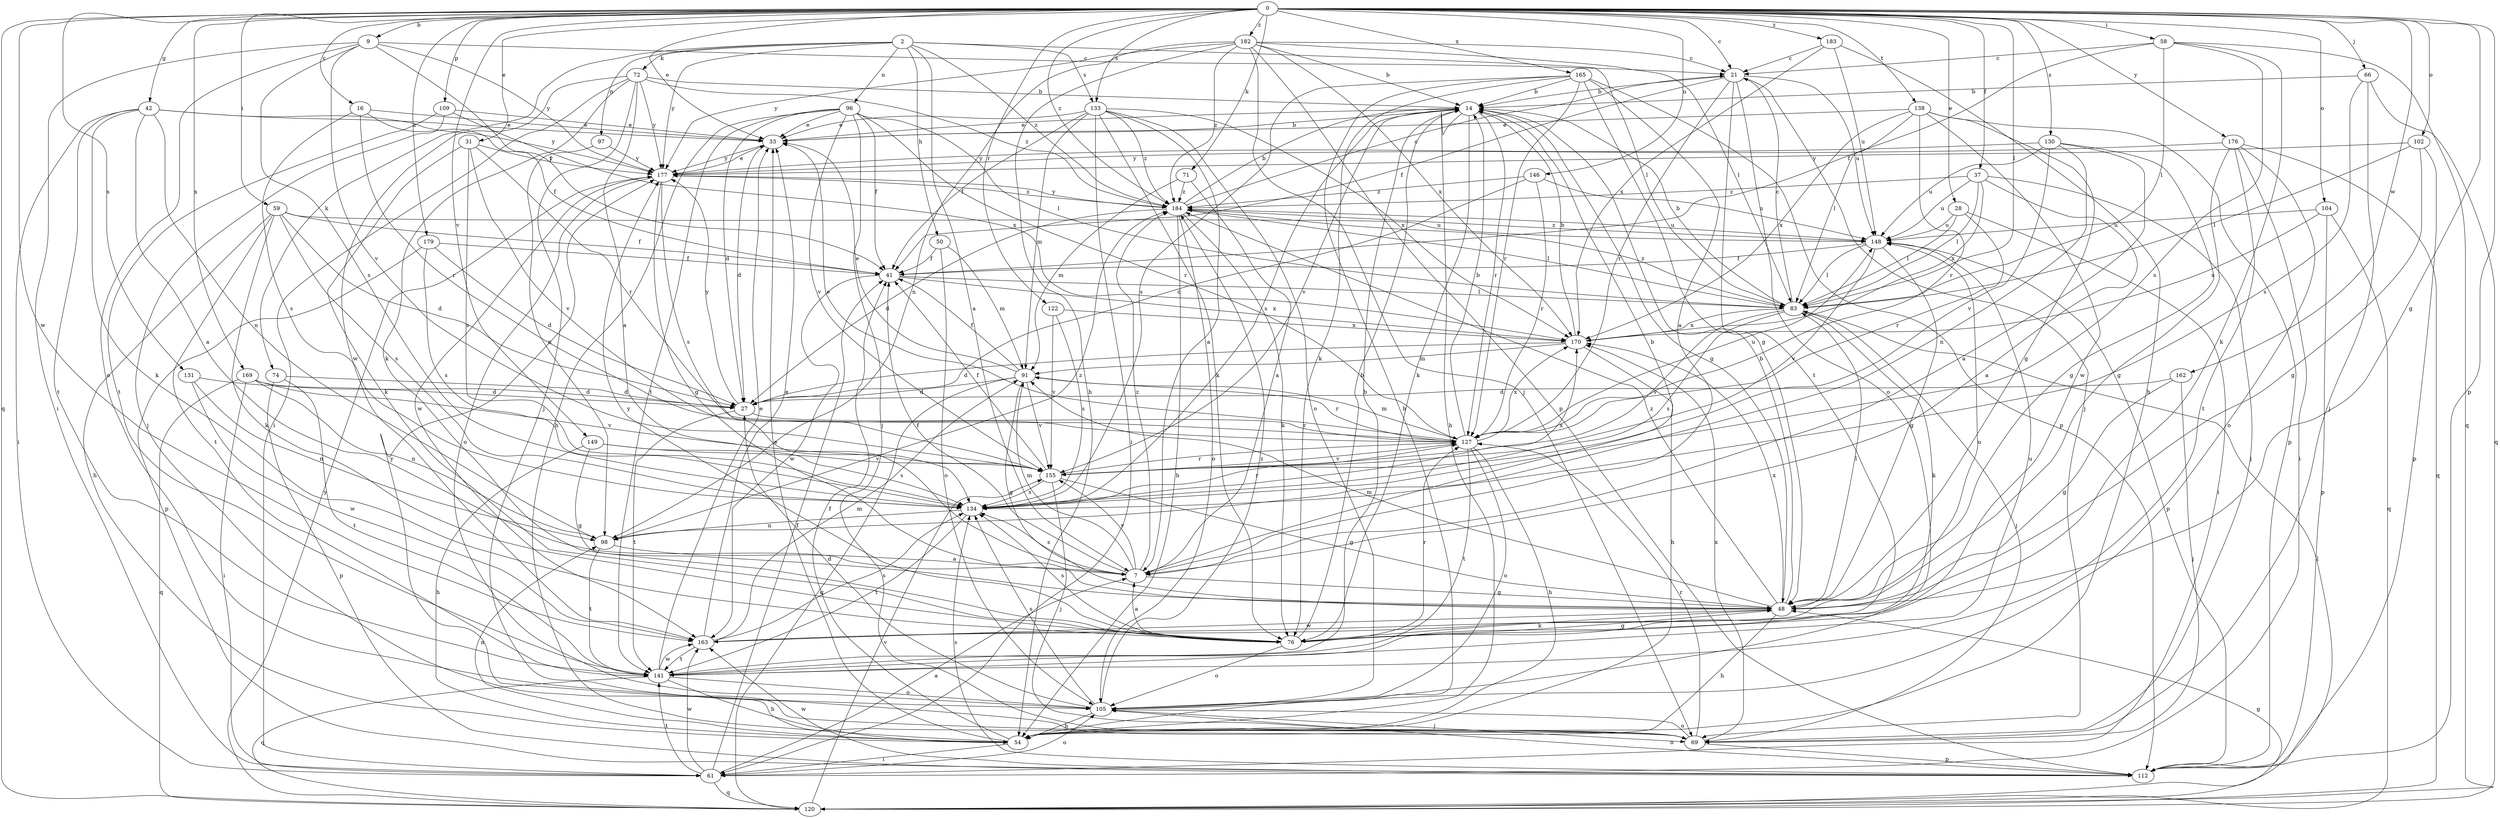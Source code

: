 strict digraph  {
0;
2;
7;
9;
14;
16;
21;
27;
28;
31;
33;
37;
41;
42;
48;
50;
54;
58;
59;
61;
66;
69;
71;
72;
74;
76;
83;
91;
96;
97;
98;
102;
104;
105;
109;
112;
120;
122;
127;
130;
131;
133;
134;
138;
141;
146;
148;
149;
155;
162;
163;
165;
169;
170;
176;
177;
179;
182;
183;
184;
0 -> 9  [label=b];
0 -> 16  [label=c];
0 -> 21  [label=c];
0 -> 28  [label=e];
0 -> 31  [label=e];
0 -> 33  [label=e];
0 -> 37  [label=f];
0 -> 42  [label=g];
0 -> 48  [label=g];
0 -> 58  [label=i];
0 -> 59  [label=i];
0 -> 66  [label=j];
0 -> 71  [label=k];
0 -> 83  [label=l];
0 -> 102  [label=o];
0 -> 104  [label=o];
0 -> 109  [label=p];
0 -> 112  [label=p];
0 -> 120  [label=q];
0 -> 122  [label=r];
0 -> 130  [label=s];
0 -> 131  [label=s];
0 -> 133  [label=s];
0 -> 138  [label=t];
0 -> 146  [label=u];
0 -> 149  [label=v];
0 -> 162  [label=w];
0 -> 163  [label=w];
0 -> 165  [label=x];
0 -> 169  [label=x];
0 -> 176  [label=y];
0 -> 179  [label=z];
0 -> 182  [label=z];
0 -> 183  [label=z];
0 -> 184  [label=z];
2 -> 7  [label=a];
2 -> 50  [label=h];
2 -> 72  [label=k];
2 -> 74  [label=k];
2 -> 83  [label=l];
2 -> 96  [label=n];
2 -> 97  [label=n];
2 -> 133  [label=s];
2 -> 177  [label=y];
2 -> 184  [label=z];
7 -> 14  [label=b];
7 -> 41  [label=f];
7 -> 48  [label=g];
7 -> 91  [label=m];
7 -> 134  [label=s];
7 -> 155  [label=v];
7 -> 184  [label=z];
9 -> 21  [label=c];
9 -> 41  [label=f];
9 -> 61  [label=i];
9 -> 105  [label=o];
9 -> 134  [label=s];
9 -> 155  [label=v];
9 -> 177  [label=y];
14 -> 33  [label=e];
14 -> 48  [label=g];
14 -> 54  [label=h];
14 -> 76  [label=k];
14 -> 127  [label=r];
14 -> 134  [label=s];
14 -> 155  [label=v];
16 -> 33  [label=e];
16 -> 41  [label=f];
16 -> 127  [label=r];
16 -> 134  [label=s];
21 -> 14  [label=b];
21 -> 41  [label=f];
21 -> 69  [label=j];
21 -> 105  [label=o];
21 -> 127  [label=r];
21 -> 141  [label=t];
21 -> 148  [label=u];
27 -> 127  [label=r];
27 -> 141  [label=t];
27 -> 177  [label=y];
28 -> 61  [label=i];
28 -> 83  [label=l];
28 -> 127  [label=r];
28 -> 148  [label=u];
31 -> 76  [label=k];
31 -> 127  [label=r];
31 -> 134  [label=s];
31 -> 155  [label=v];
31 -> 177  [label=y];
33 -> 14  [label=b];
33 -> 27  [label=d];
33 -> 177  [label=y];
37 -> 7  [label=a];
37 -> 69  [label=j];
37 -> 83  [label=l];
37 -> 148  [label=u];
37 -> 170  [label=x];
37 -> 184  [label=z];
41 -> 83  [label=l];
41 -> 163  [label=w];
41 -> 170  [label=x];
42 -> 7  [label=a];
42 -> 33  [label=e];
42 -> 61  [label=i];
42 -> 76  [label=k];
42 -> 98  [label=n];
42 -> 141  [label=t];
42 -> 177  [label=y];
48 -> 14  [label=b];
48 -> 54  [label=h];
48 -> 76  [label=k];
48 -> 83  [label=l];
48 -> 91  [label=m];
48 -> 163  [label=w];
48 -> 170  [label=x];
48 -> 184  [label=z];
50 -> 41  [label=f];
50 -> 91  [label=m];
50 -> 105  [label=o];
54 -> 33  [label=e];
54 -> 41  [label=f];
54 -> 61  [label=i];
54 -> 98  [label=n];
58 -> 21  [label=c];
58 -> 41  [label=f];
58 -> 76  [label=k];
58 -> 83  [label=l];
58 -> 120  [label=q];
58 -> 134  [label=s];
59 -> 27  [label=d];
59 -> 41  [label=f];
59 -> 54  [label=h];
59 -> 76  [label=k];
59 -> 134  [label=s];
59 -> 141  [label=t];
59 -> 148  [label=u];
61 -> 7  [label=a];
61 -> 41  [label=f];
61 -> 105  [label=o];
61 -> 120  [label=q];
61 -> 141  [label=t];
61 -> 163  [label=w];
66 -> 14  [label=b];
66 -> 69  [label=j];
66 -> 120  [label=q];
66 -> 134  [label=s];
69 -> 105  [label=o];
69 -> 112  [label=p];
69 -> 127  [label=r];
69 -> 170  [label=x];
69 -> 177  [label=y];
71 -> 7  [label=a];
71 -> 91  [label=m];
71 -> 184  [label=z];
72 -> 7  [label=a];
72 -> 14  [label=b];
72 -> 61  [label=i];
72 -> 69  [label=j];
72 -> 76  [label=k];
72 -> 163  [label=w];
72 -> 177  [label=y];
72 -> 184  [label=z];
74 -> 27  [label=d];
74 -> 112  [label=p];
74 -> 141  [label=t];
76 -> 7  [label=a];
76 -> 14  [label=b];
76 -> 48  [label=g];
76 -> 105  [label=o];
76 -> 127  [label=r];
76 -> 134  [label=s];
76 -> 177  [label=y];
83 -> 14  [label=b];
83 -> 21  [label=c];
83 -> 69  [label=j];
83 -> 76  [label=k];
83 -> 134  [label=s];
83 -> 155  [label=v];
83 -> 170  [label=x];
83 -> 184  [label=z];
91 -> 27  [label=d];
91 -> 33  [label=e];
91 -> 41  [label=f];
91 -> 48  [label=g];
91 -> 120  [label=q];
91 -> 127  [label=r];
91 -> 155  [label=v];
96 -> 27  [label=d];
96 -> 33  [label=e];
96 -> 41  [label=f];
96 -> 54  [label=h];
96 -> 69  [label=j];
96 -> 83  [label=l];
96 -> 127  [label=r];
96 -> 141  [label=t];
96 -> 155  [label=v];
97 -> 98  [label=n];
97 -> 177  [label=y];
98 -> 7  [label=a];
98 -> 141  [label=t];
98 -> 184  [label=z];
102 -> 48  [label=g];
102 -> 83  [label=l];
102 -> 112  [label=p];
102 -> 177  [label=y];
104 -> 112  [label=p];
104 -> 120  [label=q];
104 -> 148  [label=u];
104 -> 170  [label=x];
105 -> 27  [label=d];
105 -> 54  [label=h];
105 -> 69  [label=j];
105 -> 134  [label=s];
105 -> 184  [label=z];
109 -> 33  [label=e];
109 -> 69  [label=j];
109 -> 141  [label=t];
109 -> 170  [label=x];
112 -> 105  [label=o];
112 -> 134  [label=s];
112 -> 163  [label=w];
120 -> 48  [label=g];
120 -> 83  [label=l];
120 -> 155  [label=v];
120 -> 177  [label=y];
122 -> 134  [label=s];
122 -> 155  [label=v];
122 -> 170  [label=x];
127 -> 14  [label=b];
127 -> 33  [label=e];
127 -> 54  [label=h];
127 -> 91  [label=m];
127 -> 105  [label=o];
127 -> 141  [label=t];
127 -> 148  [label=u];
127 -> 155  [label=v];
127 -> 170  [label=x];
130 -> 7  [label=a];
130 -> 48  [label=g];
130 -> 98  [label=n];
130 -> 148  [label=u];
130 -> 155  [label=v];
130 -> 177  [label=y];
131 -> 27  [label=d];
131 -> 98  [label=n];
131 -> 163  [label=w];
133 -> 7  [label=a];
133 -> 33  [label=e];
133 -> 41  [label=f];
133 -> 61  [label=i];
133 -> 76  [label=k];
133 -> 91  [label=m];
133 -> 105  [label=o];
133 -> 170  [label=x];
133 -> 184  [label=z];
134 -> 98  [label=n];
134 -> 127  [label=r];
134 -> 141  [label=t];
134 -> 170  [label=x];
138 -> 33  [label=e];
138 -> 48  [label=g];
138 -> 83  [label=l];
138 -> 112  [label=p];
138 -> 127  [label=r];
138 -> 163  [label=w];
138 -> 170  [label=x];
141 -> 14  [label=b];
141 -> 33  [label=e];
141 -> 54  [label=h];
141 -> 105  [label=o];
141 -> 120  [label=q];
141 -> 148  [label=u];
141 -> 163  [label=w];
146 -> 27  [label=d];
146 -> 127  [label=r];
146 -> 148  [label=u];
146 -> 184  [label=z];
148 -> 41  [label=f];
148 -> 48  [label=g];
148 -> 83  [label=l];
148 -> 112  [label=p];
148 -> 155  [label=v];
148 -> 184  [label=z];
149 -> 48  [label=g];
149 -> 54  [label=h];
149 -> 134  [label=s];
149 -> 155  [label=v];
155 -> 41  [label=f];
155 -> 48  [label=g];
155 -> 69  [label=j];
155 -> 127  [label=r];
155 -> 134  [label=s];
162 -> 27  [label=d];
162 -> 48  [label=g];
162 -> 69  [label=j];
163 -> 33  [label=e];
163 -> 91  [label=m];
163 -> 134  [label=s];
163 -> 141  [label=t];
163 -> 148  [label=u];
165 -> 7  [label=a];
165 -> 14  [label=b];
165 -> 48  [label=g];
165 -> 54  [label=h];
165 -> 76  [label=k];
165 -> 112  [label=p];
165 -> 127  [label=r];
165 -> 134  [label=s];
169 -> 27  [label=d];
169 -> 61  [label=i];
169 -> 98  [label=n];
169 -> 120  [label=q];
169 -> 155  [label=v];
170 -> 14  [label=b];
170 -> 27  [label=d];
170 -> 54  [label=h];
170 -> 91  [label=m];
176 -> 48  [label=g];
176 -> 61  [label=i];
176 -> 105  [label=o];
176 -> 120  [label=q];
176 -> 141  [label=t];
176 -> 177  [label=y];
177 -> 33  [label=e];
177 -> 48  [label=g];
177 -> 105  [label=o];
177 -> 134  [label=s];
177 -> 163  [label=w];
177 -> 184  [label=z];
179 -> 27  [label=d];
179 -> 41  [label=f];
179 -> 112  [label=p];
179 -> 134  [label=s];
182 -> 14  [label=b];
182 -> 21  [label=c];
182 -> 54  [label=h];
182 -> 69  [label=j];
182 -> 83  [label=l];
182 -> 98  [label=n];
182 -> 112  [label=p];
182 -> 170  [label=x];
182 -> 177  [label=y];
182 -> 184  [label=z];
183 -> 21  [label=c];
183 -> 54  [label=h];
183 -> 148  [label=u];
183 -> 170  [label=x];
184 -> 14  [label=b];
184 -> 21  [label=c];
184 -> 27  [label=d];
184 -> 54  [label=h];
184 -> 76  [label=k];
184 -> 83  [label=l];
184 -> 105  [label=o];
184 -> 148  [label=u];
184 -> 177  [label=y];
}
